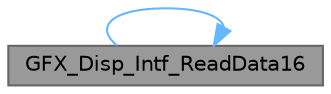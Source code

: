 digraph "GFX_Disp_Intf_ReadData16"
{
 // INTERACTIVE_SVG=YES
 // LATEX_PDF_SIZE
  bgcolor="transparent";
  edge [fontname=Helvetica,fontsize=10,labelfontname=Helvetica,labelfontsize=10];
  node [fontname=Helvetica,fontsize=10,shape=box,height=0.2,width=0.4];
  rankdir="LR";
  Node1 [label="GFX_Disp_Intf_ReadData16",height=0.2,width=0.4,color="gray40", fillcolor="grey60", style="filled", fontcolor="black",tooltip="Read command data word."];
  Node1 -> Node1 [color="steelblue1",style="solid"];
}
